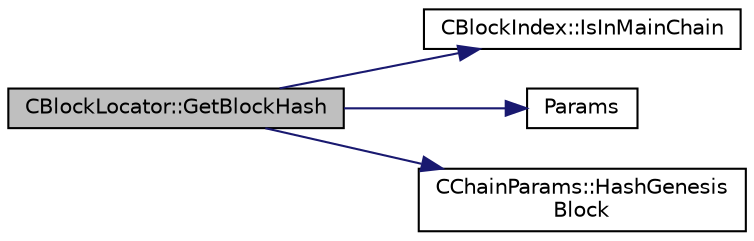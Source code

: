 digraph "CBlockLocator::GetBlockHash"
{
  edge [fontname="Helvetica",fontsize="10",labelfontname="Helvetica",labelfontsize="10"];
  node [fontname="Helvetica",fontsize="10",shape=record];
  rankdir="LR";
  Node8 [label="CBlockLocator::GetBlockHash",height=0.2,width=0.4,color="black", fillcolor="grey75", style="filled", fontcolor="black"];
  Node8 -> Node9 [color="midnightblue",fontsize="10",style="solid",fontname="Helvetica"];
  Node9 [label="CBlockIndex::IsInMainChain",height=0.2,width=0.4,color="black", fillcolor="white", style="filled",URL="$d3/dbd/class_c_block_index.html#af4f055accf83016b226fd969e4de8fd7"];
  Node8 -> Node10 [color="midnightblue",fontsize="10",style="solid",fontname="Helvetica"];
  Node10 [label="Params",height=0.2,width=0.4,color="black", fillcolor="white", style="filled",URL="$df/dbf/chainparams_8cpp.html#ace5c5b706d71a324a417dd2db394fd4a",tooltip="Return the currently selected parameters. "];
  Node8 -> Node11 [color="midnightblue",fontsize="10",style="solid",fontname="Helvetica"];
  Node11 [label="CChainParams::HashGenesis\lBlock",height=0.2,width=0.4,color="black", fillcolor="white", style="filled",URL="$d1/d4f/class_c_chain_params.html#a68e10a5e6ad16a5c2bfa0a8a1c8f4c4b"];
}
